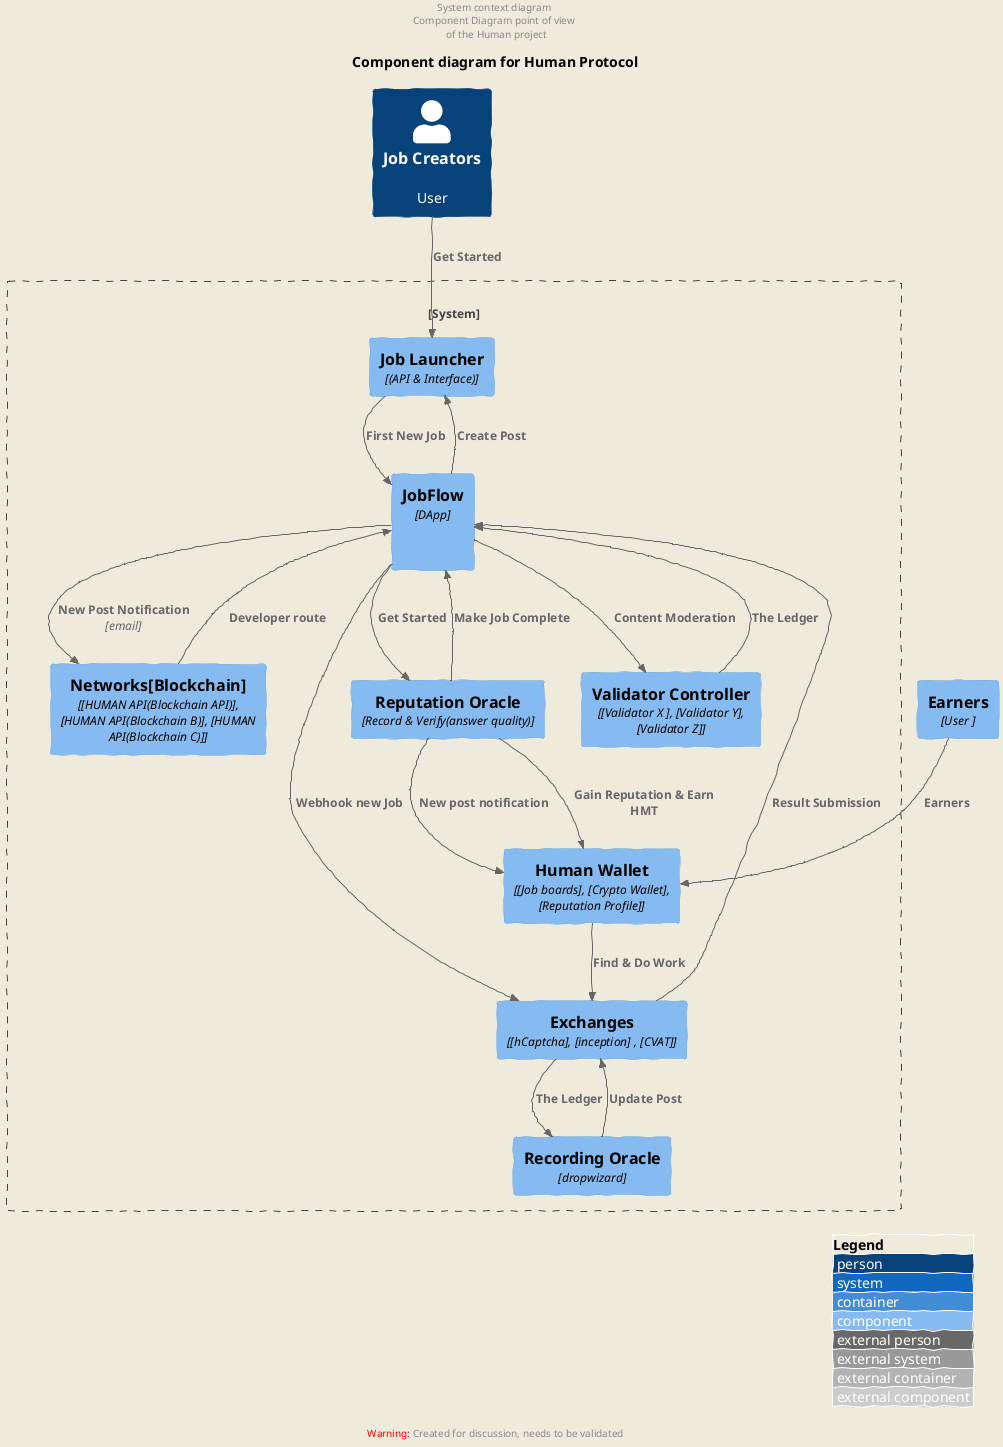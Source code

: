 @startuml

'!includeurl https://raw.githubusercontent.com/RicardoNiepel/C4-PlantUML/master/C4_Component.puml
!include <c4/C4_Component.puml> 

LAYOUT_AS_SKETCH()
LAYOUT_TOP_DOWN()

title Component diagram for Human Protocol

header System context diagram \nComponent Diagram point of view \n of the Human project
LAYOUT_WITH_LEGEND()

Person(creators, "Job Creators", "User")
System_Boundary(system, " "){
    Component(interface, "Job Launcher", "(API & Interface)")
    Component(human, "JobFlow", "DApp", " ")
    Component(humanapi, "Networks[Blockchain]", "[HUMAN API(Blockchain API)], [HUMAN API(Blockchain B)], [HUMAN API(Blockchain C)]")
    Component(reporacle, "Reputation Oracle", "Record & Verify(answer quality)")
    Component(recoracle, "Recording Oracle", "dropwizard")
    Component(exchanges, "Exchanges", "[hCaptcha], [inception] , [CVAT]")
    Component(humanService, "Human Wallet", "[Job boards], [Crypto Wallet], [Reputation Profile]")
    Component(validator, "Validator Controller", "[Validator X ], [Validator Y], [Validator Z]")
}
  Component(earners, "Earners", "User ")

Rel(humanapi, human, "Developer route")
Rel(human, validator, "Content Moderation")
Rel(validator, human, "The Ledger")
Rel(exchanges, recoracle, "The Ledger")
Rel(recoracle, exchanges, "Update Post")
Rel(creators, interface, "Get Started")
Rel(human, humanapi, "New Post Notification", "email")
Rel(human, interface, "Create Post")
Rel(interface, human, "First New Job ")
Rel(human, reporacle, " Get Started")
Rel(reporacle, humanService, "New post notification")
Rel(humanService, exchanges, "Find & Do Work")
Rel(exchanges, human, "Result Submission")
Rel(human, exchanges, "Webhook new Job")
Rel(earners, humanService, "Earners")
Rel(reporacle, humanService, "Gain Reputation & Earn HMT")
Rel(reporacle, human, "Make Job Complete")

@enduml 
